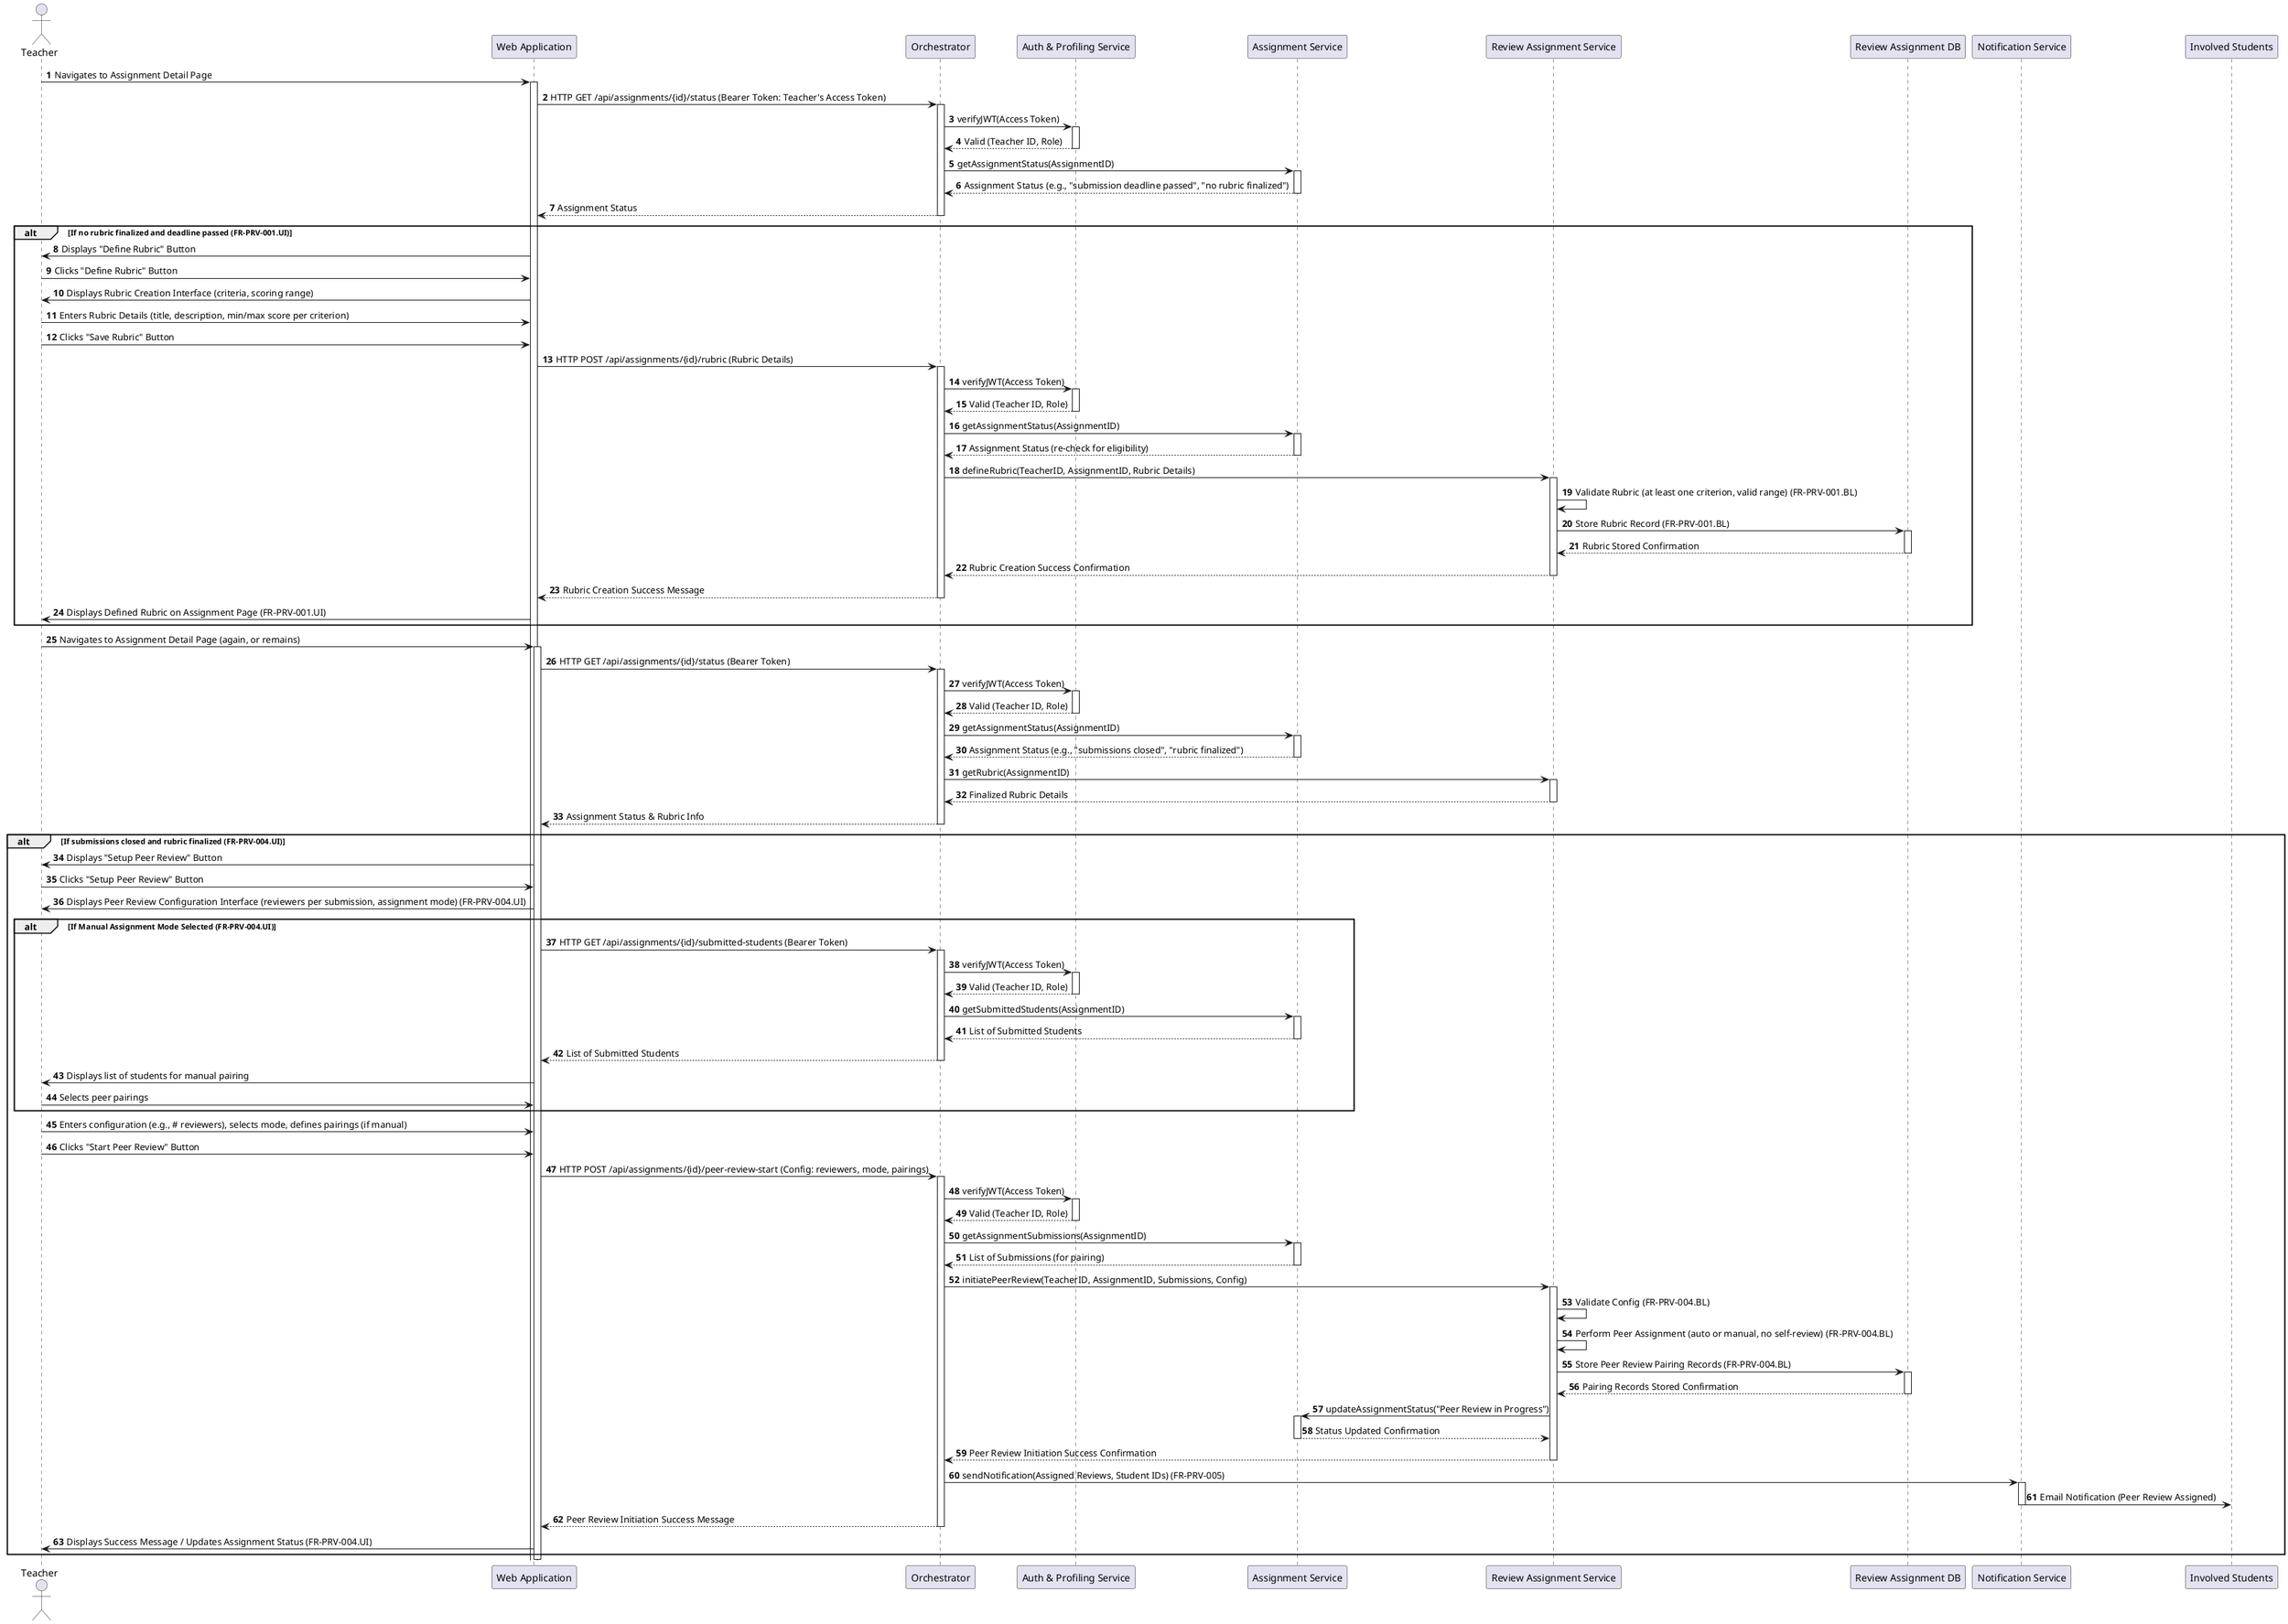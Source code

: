 @startuml
autonumber
actor "Teacher" as Teacher
participant "Web Application" as WebApp
participant "Orchestrator" as Orch
participant "Auth & Profiling Service" as Auth
participant "Assignment Service" as Assign
participant "Review Assignment Service" as RevAssign
participant "Review Assignment DB" as RevAssignDB
participant "Notification Service" as Notif
participant "Involved Students" as Students

' 1. Teacher Defines Rubric (FR-PRV-001)
Teacher -> WebApp : Navigates to Assignment Detail Page
activate WebApp
WebApp -> Orch : HTTP GET /api/assignments/{id}/status (Bearer Token: Teacher's Access Token)
activate Orch
Orch -> Auth : verifyJWT(Access Token)
activate Auth
Auth --> Orch : Valid (Teacher ID, Role)
deactivate Auth
Orch -> Assign : getAssignmentStatus(AssignmentID)
activate Assign
Assign --> Orch : Assignment Status (e.g., "submission deadline passed", "no rubric finalized")
deactivate Assign
Orch --> WebApp : Assignment Status
deactivate Orch

alt If no rubric finalized and deadline passed (FR-PRV-001.UI)
  WebApp -> Teacher : Displays "Define Rubric" Button
  Teacher -> WebApp : Clicks "Define Rubric" Button
  WebApp -> Teacher : Displays Rubric Creation Interface (criteria, scoring range)
  Teacher -> WebApp : Enters Rubric Details (title, description, min/max score per criterion)
  Teacher -> WebApp : Clicks "Save Rubric" Button

  WebApp -> Orch : HTTP POST /api/assignments/{id}/rubric (Rubric Details)
  activate Orch
  Orch -> Auth : verifyJWT(Access Token)
  activate Auth
  Auth --> Orch : Valid (Teacher ID, Role)
  deactivate Auth
  Orch -> Assign : getAssignmentStatus(AssignmentID)
  activate Assign
  Assign --> Orch : Assignment Status (re-check for eligibility)
  deactivate Assign

  Orch -> RevAssign : defineRubric(TeacherID, AssignmentID, Rubric Details)
  activate RevAssign
  RevAssign -> RevAssign : Validate Rubric (at least one criterion, valid range) (FR-PRV-001.BL)
  RevAssign -> RevAssignDB : Store Rubric Record (FR-PRV-001.BL)
  activate RevAssignDB
  RevAssignDB --> RevAssign : Rubric Stored Confirmation
  deactivate RevAssignDB
  RevAssign --> Orch : Rubric Creation Success Confirmation
  deactivate RevAssign
  Orch --> WebApp : Rubric Creation Success Message
  deactivate Orch
  WebApp -> Teacher : Displays Defined Rubric on Assignment Page (FR-PRV-001.UI)
end

' 2. Teacher Initiates Peer Review (FR-PRV-004)
Teacher -> WebApp : Navigates to Assignment Detail Page (again, or remains)
activate WebApp
WebApp -> Orch : HTTP GET /api/assignments/{id}/status (Bearer Token)
activate Orch
Orch -> Auth : verifyJWT(Access Token)
activate Auth
Auth --> Orch : Valid (Teacher ID, Role)
deactivate Auth
Orch -> Assign : getAssignmentStatus(AssignmentID)
activate Assign
Assign --> Orch : Assignment Status (e.g., "submissions closed", "rubric finalized")
deactivate Assign
Orch -> RevAssign : getRubric(AssignmentID)
activate RevAssign
RevAssign --> Orch : Finalized Rubric Details
deactivate RevAssign
Orch --> WebApp : Assignment Status & Rubric Info
deactivate Orch

alt If submissions closed and rubric finalized (FR-PRV-004.UI)
  WebApp -> Teacher : Displays "Setup Peer Review" Button
  Teacher -> WebApp : Clicks "Setup Peer Review" Button
  WebApp -> Teacher : Displays Peer Review Configuration Interface (reviewers per submission, assignment mode) (FR-PRV-004.UI)

  alt If Manual Assignment Mode Selected (FR-PRV-004.UI)
    WebApp -> Orch : HTTP GET /api/assignments/{id}/submitted-students (Bearer Token)
    activate Orch
    Orch -> Auth : verifyJWT(Access Token)
    activate Auth
    Auth --> Orch : Valid (Teacher ID, Role)
    deactivate Auth
    Orch -> Assign : getSubmittedStudents(AssignmentID)
    activate Assign
    Assign --> Orch : List of Submitted Students
    deactivate Assign
    Orch --> WebApp : List of Submitted Students
    deactivate Orch
    WebApp -> Teacher : Displays list of students for manual pairing
    Teacher -> WebApp : Selects peer pairings
  end

  Teacher -> WebApp : Enters configuration (e.g., # reviewers), selects mode, defines pairings (if manual)
  Teacher -> WebApp : Clicks "Start Peer Review" Button

  WebApp -> Orch : HTTP POST /api/assignments/{id}/peer-review-start (Config: reviewers, mode, pairings)
  activate Orch
  Orch -> Auth : verifyJWT(Access Token)
  activate Auth
  Auth --> Orch : Valid (Teacher ID, Role)
  deactivate Auth
  Orch -> Assign : getAssignmentSubmissions(AssignmentID)
  activate Assign
  Assign --> Orch : List of Submissions (for pairing)
  deactivate Assign
  Orch -> RevAssign : initiatePeerReview(TeacherID, AssignmentID, Submissions, Config)
  activate RevAssign
  RevAssign -> RevAssign : Validate Config (FR-PRV-004.BL)
  RevAssign -> RevAssign : Perform Peer Assignment (auto or manual, no self-review) (FR-PRV-004.BL)
  RevAssign -> RevAssignDB : Store Peer Review Pairing Records (FR-PRV-004.BL)
  activate RevAssignDB
  RevAssignDB --> RevAssign : Pairing Records Stored Confirmation
  deactivate RevAssignDB
  RevAssign -> Assign : updateAssignmentStatus("Peer Review in Progress")
  activate Assign
  Assign --> RevAssign : Status Updated Confirmation
  deactivate Assign
  RevAssign --> Orch : Peer Review Initiation Success Confirmation
  deactivate RevAssign

  Orch -> Notif : sendNotification(Assigned Reviews, Student IDs) (FR-PRV-005)
  activate Notif
  Notif -> Students : Email Notification (Peer Review Assigned)
  deactivate Notif

  Orch --> WebApp : Peer Review Initiation Success Message
  deactivate Orch
  WebApp -> Teacher : Displays Success Message / Updates Assignment Status (FR-PRV-004.UI)
end
deactivate WebApp
@enduml